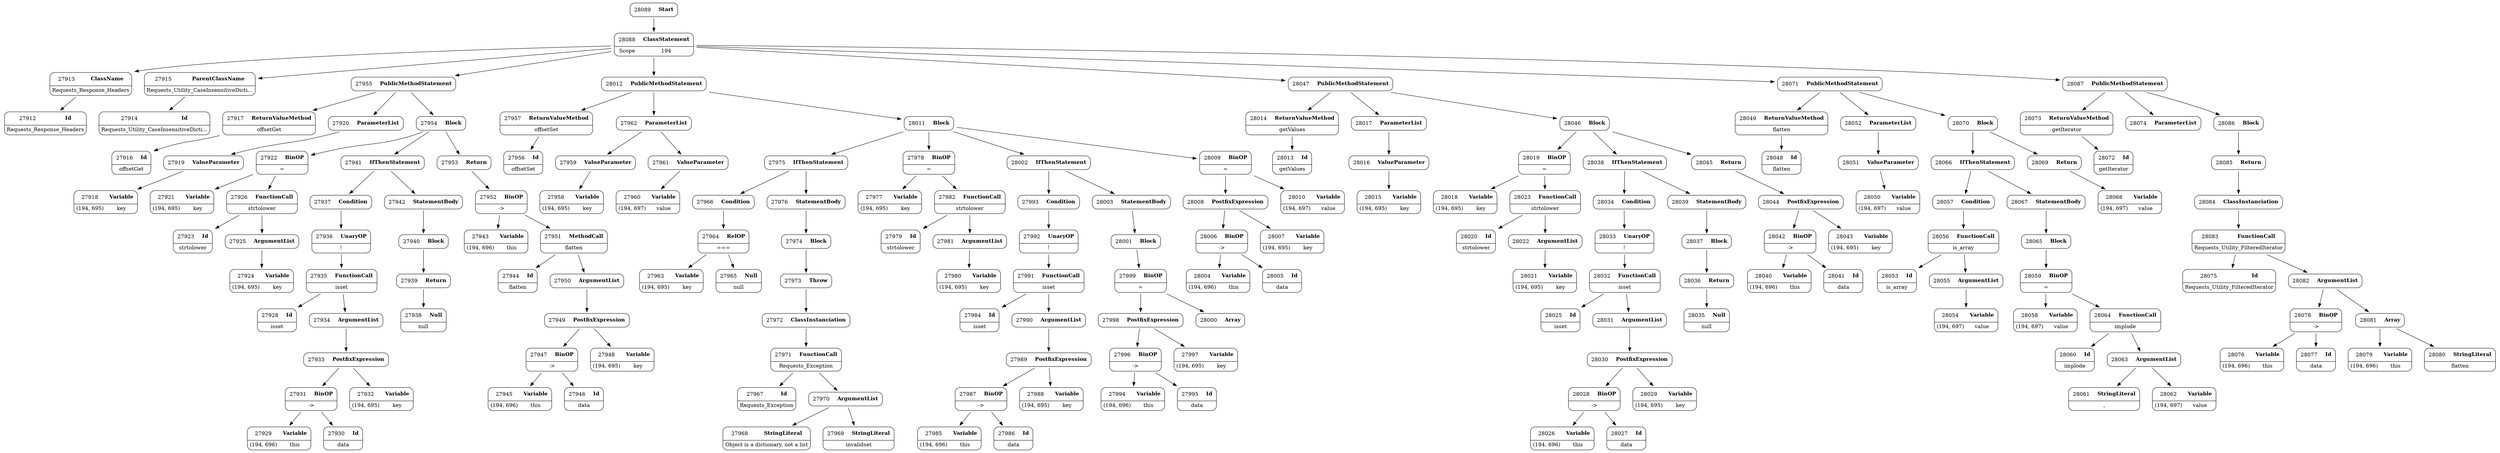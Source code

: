 digraph ast {
node [shape=none];
27912 [label=<<TABLE border='1' cellspacing='0' cellpadding='10' style='rounded' ><TR><TD border='0'>27912</TD><TD border='0'><B>Id</B></TD></TR><HR/><TR><TD border='0' cellpadding='5' colspan='2'>Requests_Response_Headers</TD></TR></TABLE>>];
27913 [label=<<TABLE border='1' cellspacing='0' cellpadding='10' style='rounded' ><TR><TD border='0'>27913</TD><TD border='0'><B>ClassName</B></TD></TR><HR/><TR><TD border='0' cellpadding='5' colspan='2'>Requests_Response_Headers</TD></TR></TABLE>>];
27913 -> 27912 [weight=2];
27914 [label=<<TABLE border='1' cellspacing='0' cellpadding='10' style='rounded' ><TR><TD border='0'>27914</TD><TD border='0'><B>Id</B></TD></TR><HR/><TR><TD border='0' cellpadding='5' colspan='2'>Requests_Utility_CaseInsensitiveDicti...</TD></TR></TABLE>>];
27915 [label=<<TABLE border='1' cellspacing='0' cellpadding='10' style='rounded' ><TR><TD border='0'>27915</TD><TD border='0'><B>ParentClassName</B></TD></TR><HR/><TR><TD border='0' cellpadding='5' colspan='2'>Requests_Utility_CaseInsensitiveDicti...</TD></TR></TABLE>>];
27915 -> 27914 [weight=2];
27916 [label=<<TABLE border='1' cellspacing='0' cellpadding='10' style='rounded' ><TR><TD border='0'>27916</TD><TD border='0'><B>Id</B></TD></TR><HR/><TR><TD border='0' cellpadding='5' colspan='2'>offsetGet</TD></TR></TABLE>>];
27917 [label=<<TABLE border='1' cellspacing='0' cellpadding='10' style='rounded' ><TR><TD border='0'>27917</TD><TD border='0'><B>ReturnValueMethod</B></TD></TR><HR/><TR><TD border='0' cellpadding='5' colspan='2'>offsetGet</TD></TR></TABLE>>];
27917 -> 27916 [weight=2];
27918 [label=<<TABLE border='1' cellspacing='0' cellpadding='10' style='rounded' ><TR><TD border='0'>27918</TD><TD border='0'><B>Variable</B></TD></TR><HR/><TR><TD border='0' cellpadding='5'>(194, 695)</TD><TD border='0' cellpadding='5'>key</TD></TR></TABLE>>];
27919 [label=<<TABLE border='1' cellspacing='0' cellpadding='10' style='rounded' ><TR><TD border='0'>27919</TD><TD border='0'><B>ValueParameter</B></TD></TR></TABLE>>];
27919 -> 27918 [weight=2];
27920 [label=<<TABLE border='1' cellspacing='0' cellpadding='10' style='rounded' ><TR><TD border='0'>27920</TD><TD border='0'><B>ParameterList</B></TD></TR></TABLE>>];
27920 -> 27919 [weight=2];
27921 [label=<<TABLE border='1' cellspacing='0' cellpadding='10' style='rounded' ><TR><TD border='0'>27921</TD><TD border='0'><B>Variable</B></TD></TR><HR/><TR><TD border='0' cellpadding='5'>(194, 695)</TD><TD border='0' cellpadding='5'>key</TD></TR></TABLE>>];
27922 [label=<<TABLE border='1' cellspacing='0' cellpadding='10' style='rounded' ><TR><TD border='0'>27922</TD><TD border='0'><B>BinOP</B></TD></TR><HR/><TR><TD border='0' cellpadding='5' colspan='2'>=</TD></TR></TABLE>>];
27922 -> 27921 [weight=2];
27922 -> 27926 [weight=2];
27923 [label=<<TABLE border='1' cellspacing='0' cellpadding='10' style='rounded' ><TR><TD border='0'>27923</TD><TD border='0'><B>Id</B></TD></TR><HR/><TR><TD border='0' cellpadding='5' colspan='2'>strtolower</TD></TR></TABLE>>];
27924 [label=<<TABLE border='1' cellspacing='0' cellpadding='10' style='rounded' ><TR><TD border='0'>27924</TD><TD border='0'><B>Variable</B></TD></TR><HR/><TR><TD border='0' cellpadding='5'>(194, 695)</TD><TD border='0' cellpadding='5'>key</TD></TR></TABLE>>];
27925 [label=<<TABLE border='1' cellspacing='0' cellpadding='10' style='rounded' ><TR><TD border='0'>27925</TD><TD border='0'><B>ArgumentList</B></TD></TR></TABLE>>];
27925 -> 27924 [weight=2];
27926 [label=<<TABLE border='1' cellspacing='0' cellpadding='10' style='rounded' ><TR><TD border='0'>27926</TD><TD border='0'><B>FunctionCall</B></TD></TR><HR/><TR><TD border='0' cellpadding='5' colspan='2'>strtolower</TD></TR></TABLE>>];
27926 -> 27923 [weight=2];
27926 -> 27925 [weight=2];
27928 [label=<<TABLE border='1' cellspacing='0' cellpadding='10' style='rounded' ><TR><TD border='0'>27928</TD><TD border='0'><B>Id</B></TD></TR><HR/><TR><TD border='0' cellpadding='5' colspan='2'>isset</TD></TR></TABLE>>];
27929 [label=<<TABLE border='1' cellspacing='0' cellpadding='10' style='rounded' ><TR><TD border='0'>27929</TD><TD border='0'><B>Variable</B></TD></TR><HR/><TR><TD border='0' cellpadding='5'>(194, 696)</TD><TD border='0' cellpadding='5'>this</TD></TR></TABLE>>];
27930 [label=<<TABLE border='1' cellspacing='0' cellpadding='10' style='rounded' ><TR><TD border='0'>27930</TD><TD border='0'><B>Id</B></TD></TR><HR/><TR><TD border='0' cellpadding='5' colspan='2'>data</TD></TR></TABLE>>];
27931 [label=<<TABLE border='1' cellspacing='0' cellpadding='10' style='rounded' ><TR><TD border='0'>27931</TD><TD border='0'><B>BinOP</B></TD></TR><HR/><TR><TD border='0' cellpadding='5' colspan='2'>-&gt;</TD></TR></TABLE>>];
27931 -> 27929 [weight=2];
27931 -> 27930 [weight=2];
27932 [label=<<TABLE border='1' cellspacing='0' cellpadding='10' style='rounded' ><TR><TD border='0'>27932</TD><TD border='0'><B>Variable</B></TD></TR><HR/><TR><TD border='0' cellpadding='5'>(194, 695)</TD><TD border='0' cellpadding='5'>key</TD></TR></TABLE>>];
27933 [label=<<TABLE border='1' cellspacing='0' cellpadding='10' style='rounded' ><TR><TD border='0'>27933</TD><TD border='0'><B>PostfixExpression</B></TD></TR></TABLE>>];
27933 -> 27931 [weight=2];
27933 -> 27932 [weight=2];
27934 [label=<<TABLE border='1' cellspacing='0' cellpadding='10' style='rounded' ><TR><TD border='0'>27934</TD><TD border='0'><B>ArgumentList</B></TD></TR></TABLE>>];
27934 -> 27933 [weight=2];
27935 [label=<<TABLE border='1' cellspacing='0' cellpadding='10' style='rounded' ><TR><TD border='0'>27935</TD><TD border='0'><B>FunctionCall</B></TD></TR><HR/><TR><TD border='0' cellpadding='5' colspan='2'>isset</TD></TR></TABLE>>];
27935 -> 27928 [weight=2];
27935 -> 27934 [weight=2];
27936 [label=<<TABLE border='1' cellspacing='0' cellpadding='10' style='rounded' ><TR><TD border='0'>27936</TD><TD border='0'><B>UnaryOP</B></TD></TR><HR/><TR><TD border='0' cellpadding='5' colspan='2'>!</TD></TR></TABLE>>];
27936 -> 27935 [weight=2];
27937 [label=<<TABLE border='1' cellspacing='0' cellpadding='10' style='rounded' ><TR><TD border='0'>27937</TD><TD border='0'><B>Condition</B></TD></TR></TABLE>>];
27937 -> 27936 [weight=2];
27938 [label=<<TABLE border='1' cellspacing='0' cellpadding='10' style='rounded' ><TR><TD border='0'>27938</TD><TD border='0'><B>Null</B></TD></TR><HR/><TR><TD border='0' cellpadding='5' colspan='2'>null</TD></TR></TABLE>>];
27939 [label=<<TABLE border='1' cellspacing='0' cellpadding='10' style='rounded' ><TR><TD border='0'>27939</TD><TD border='0'><B>Return</B></TD></TR></TABLE>>];
27939 -> 27938 [weight=2];
27940 [label=<<TABLE border='1' cellspacing='0' cellpadding='10' style='rounded' ><TR><TD border='0'>27940</TD><TD border='0'><B>Block</B></TD></TR></TABLE>>];
27940 -> 27939 [weight=2];
27941 [label=<<TABLE border='1' cellspacing='0' cellpadding='10' style='rounded' ><TR><TD border='0'>27941</TD><TD border='0'><B>IfThenStatement</B></TD></TR></TABLE>>];
27941 -> 27937 [weight=2];
27941 -> 27942 [weight=2];
27942 [label=<<TABLE border='1' cellspacing='0' cellpadding='10' style='rounded' ><TR><TD border='0'>27942</TD><TD border='0'><B>StatementBody</B></TD></TR></TABLE>>];
27942 -> 27940 [weight=2];
27943 [label=<<TABLE border='1' cellspacing='0' cellpadding='10' style='rounded' ><TR><TD border='0'>27943</TD><TD border='0'><B>Variable</B></TD></TR><HR/><TR><TD border='0' cellpadding='5'>(194, 696)</TD><TD border='0' cellpadding='5'>this</TD></TR></TABLE>>];
27944 [label=<<TABLE border='1' cellspacing='0' cellpadding='10' style='rounded' ><TR><TD border='0'>27944</TD><TD border='0'><B>Id</B></TD></TR><HR/><TR><TD border='0' cellpadding='5' colspan='2'>flatten</TD></TR></TABLE>>];
27945 [label=<<TABLE border='1' cellspacing='0' cellpadding='10' style='rounded' ><TR><TD border='0'>27945</TD><TD border='0'><B>Variable</B></TD></TR><HR/><TR><TD border='0' cellpadding='5'>(194, 696)</TD><TD border='0' cellpadding='5'>this</TD></TR></TABLE>>];
27946 [label=<<TABLE border='1' cellspacing='0' cellpadding='10' style='rounded' ><TR><TD border='0'>27946</TD><TD border='0'><B>Id</B></TD></TR><HR/><TR><TD border='0' cellpadding='5' colspan='2'>data</TD></TR></TABLE>>];
27947 [label=<<TABLE border='1' cellspacing='0' cellpadding='10' style='rounded' ><TR><TD border='0'>27947</TD><TD border='0'><B>BinOP</B></TD></TR><HR/><TR><TD border='0' cellpadding='5' colspan='2'>-&gt;</TD></TR></TABLE>>];
27947 -> 27945 [weight=2];
27947 -> 27946 [weight=2];
27948 [label=<<TABLE border='1' cellspacing='0' cellpadding='10' style='rounded' ><TR><TD border='0'>27948</TD><TD border='0'><B>Variable</B></TD></TR><HR/><TR><TD border='0' cellpadding='5'>(194, 695)</TD><TD border='0' cellpadding='5'>key</TD></TR></TABLE>>];
27949 [label=<<TABLE border='1' cellspacing='0' cellpadding='10' style='rounded' ><TR><TD border='0'>27949</TD><TD border='0'><B>PostfixExpression</B></TD></TR></TABLE>>];
27949 -> 27947 [weight=2];
27949 -> 27948 [weight=2];
27950 [label=<<TABLE border='1' cellspacing='0' cellpadding='10' style='rounded' ><TR><TD border='0'>27950</TD><TD border='0'><B>ArgumentList</B></TD></TR></TABLE>>];
27950 -> 27949 [weight=2];
27951 [label=<<TABLE border='1' cellspacing='0' cellpadding='10' style='rounded' ><TR><TD border='0'>27951</TD><TD border='0'><B>MethodCall</B></TD></TR><HR/><TR><TD border='0' cellpadding='5' colspan='2'>flatten</TD></TR></TABLE>>];
27951 -> 27944 [weight=2];
27951 -> 27950 [weight=2];
27952 [label=<<TABLE border='1' cellspacing='0' cellpadding='10' style='rounded' ><TR><TD border='0'>27952</TD><TD border='0'><B>BinOP</B></TD></TR><HR/><TR><TD border='0' cellpadding='5' colspan='2'>-&gt;</TD></TR></TABLE>>];
27952 -> 27943 [weight=2];
27952 -> 27951 [weight=2];
27953 [label=<<TABLE border='1' cellspacing='0' cellpadding='10' style='rounded' ><TR><TD border='0'>27953</TD><TD border='0'><B>Return</B></TD></TR></TABLE>>];
27953 -> 27952 [weight=2];
27954 [label=<<TABLE border='1' cellspacing='0' cellpadding='10' style='rounded' ><TR><TD border='0'>27954</TD><TD border='0'><B>Block</B></TD></TR></TABLE>>];
27954 -> 27922 [weight=2];
27954 -> 27941 [weight=2];
27954 -> 27953 [weight=2];
27955 [label=<<TABLE border='1' cellspacing='0' cellpadding='10' style='rounded' ><TR><TD border='0'>27955</TD><TD border='0'><B>PublicMethodStatement</B></TD></TR></TABLE>>];
27955 -> 27917 [weight=2];
27955 -> 27920 [weight=2];
27955 -> 27954 [weight=2];
27956 [label=<<TABLE border='1' cellspacing='0' cellpadding='10' style='rounded' ><TR><TD border='0'>27956</TD><TD border='0'><B>Id</B></TD></TR><HR/><TR><TD border='0' cellpadding='5' colspan='2'>offsetSet</TD></TR></TABLE>>];
27957 [label=<<TABLE border='1' cellspacing='0' cellpadding='10' style='rounded' ><TR><TD border='0'>27957</TD><TD border='0'><B>ReturnValueMethod</B></TD></TR><HR/><TR><TD border='0' cellpadding='5' colspan='2'>offsetSet</TD></TR></TABLE>>];
27957 -> 27956 [weight=2];
27958 [label=<<TABLE border='1' cellspacing='0' cellpadding='10' style='rounded' ><TR><TD border='0'>27958</TD><TD border='0'><B>Variable</B></TD></TR><HR/><TR><TD border='0' cellpadding='5'>(194, 695)</TD><TD border='0' cellpadding='5'>key</TD></TR></TABLE>>];
27959 [label=<<TABLE border='1' cellspacing='0' cellpadding='10' style='rounded' ><TR><TD border='0'>27959</TD><TD border='0'><B>ValueParameter</B></TD></TR></TABLE>>];
27959 -> 27958 [weight=2];
27960 [label=<<TABLE border='1' cellspacing='0' cellpadding='10' style='rounded' ><TR><TD border='0'>27960</TD><TD border='0'><B>Variable</B></TD></TR><HR/><TR><TD border='0' cellpadding='5'>(194, 697)</TD><TD border='0' cellpadding='5'>value</TD></TR></TABLE>>];
27961 [label=<<TABLE border='1' cellspacing='0' cellpadding='10' style='rounded' ><TR><TD border='0'>27961</TD><TD border='0'><B>ValueParameter</B></TD></TR></TABLE>>];
27961 -> 27960 [weight=2];
27962 [label=<<TABLE border='1' cellspacing='0' cellpadding='10' style='rounded' ><TR><TD border='0'>27962</TD><TD border='0'><B>ParameterList</B></TD></TR></TABLE>>];
27962 -> 27959 [weight=2];
27962 -> 27961 [weight=2];
27963 [label=<<TABLE border='1' cellspacing='0' cellpadding='10' style='rounded' ><TR><TD border='0'>27963</TD><TD border='0'><B>Variable</B></TD></TR><HR/><TR><TD border='0' cellpadding='5'>(194, 695)</TD><TD border='0' cellpadding='5'>key</TD></TR></TABLE>>];
27964 [label=<<TABLE border='1' cellspacing='0' cellpadding='10' style='rounded' ><TR><TD border='0'>27964</TD><TD border='0'><B>RelOP</B></TD></TR><HR/><TR><TD border='0' cellpadding='5' colspan='2'>===</TD></TR></TABLE>>];
27964 -> 27963 [weight=2];
27964 -> 27965 [weight=2];
27965 [label=<<TABLE border='1' cellspacing='0' cellpadding='10' style='rounded' ><TR><TD border='0'>27965</TD><TD border='0'><B>Null</B></TD></TR><HR/><TR><TD border='0' cellpadding='5' colspan='2'>null</TD></TR></TABLE>>];
27966 [label=<<TABLE border='1' cellspacing='0' cellpadding='10' style='rounded' ><TR><TD border='0'>27966</TD><TD border='0'><B>Condition</B></TD></TR></TABLE>>];
27966 -> 27964 [weight=2];
27967 [label=<<TABLE border='1' cellspacing='0' cellpadding='10' style='rounded' ><TR><TD border='0'>27967</TD><TD border='0'><B>Id</B></TD></TR><HR/><TR><TD border='0' cellpadding='5' colspan='2'>Requests_Exception</TD></TR></TABLE>>];
27968 [label=<<TABLE border='1' cellspacing='0' cellpadding='10' style='rounded' ><TR><TD border='0'>27968</TD><TD border='0'><B>StringLiteral</B></TD></TR><HR/><TR><TD border='0' cellpadding='5' colspan='2'>Object is a dictionary, not a list</TD></TR></TABLE>>];
27969 [label=<<TABLE border='1' cellspacing='0' cellpadding='10' style='rounded' ><TR><TD border='0'>27969</TD><TD border='0'><B>StringLiteral</B></TD></TR><HR/><TR><TD border='0' cellpadding='5' colspan='2'>invalidset</TD></TR></TABLE>>];
27970 [label=<<TABLE border='1' cellspacing='0' cellpadding='10' style='rounded' ><TR><TD border='0'>27970</TD><TD border='0'><B>ArgumentList</B></TD></TR></TABLE>>];
27970 -> 27968 [weight=2];
27970 -> 27969 [weight=2];
27971 [label=<<TABLE border='1' cellspacing='0' cellpadding='10' style='rounded' ><TR><TD border='0'>27971</TD><TD border='0'><B>FunctionCall</B></TD></TR><HR/><TR><TD border='0' cellpadding='5' colspan='2'>Requests_Exception</TD></TR></TABLE>>];
27971 -> 27967 [weight=2];
27971 -> 27970 [weight=2];
27972 [label=<<TABLE border='1' cellspacing='0' cellpadding='10' style='rounded' ><TR><TD border='0'>27972</TD><TD border='0'><B>ClassInstanciation</B></TD></TR></TABLE>>];
27972 -> 27971 [weight=2];
27973 [label=<<TABLE border='1' cellspacing='0' cellpadding='10' style='rounded' ><TR><TD border='0'>27973</TD><TD border='0'><B>Throw</B></TD></TR></TABLE>>];
27973 -> 27972 [weight=2];
27974 [label=<<TABLE border='1' cellspacing='0' cellpadding='10' style='rounded' ><TR><TD border='0'>27974</TD><TD border='0'><B>Block</B></TD></TR></TABLE>>];
27974 -> 27973 [weight=2];
27975 [label=<<TABLE border='1' cellspacing='0' cellpadding='10' style='rounded' ><TR><TD border='0'>27975</TD><TD border='0'><B>IfThenStatement</B></TD></TR></TABLE>>];
27975 -> 27966 [weight=2];
27975 -> 27976 [weight=2];
27976 [label=<<TABLE border='1' cellspacing='0' cellpadding='10' style='rounded' ><TR><TD border='0'>27976</TD><TD border='0'><B>StatementBody</B></TD></TR></TABLE>>];
27976 -> 27974 [weight=2];
27977 [label=<<TABLE border='1' cellspacing='0' cellpadding='10' style='rounded' ><TR><TD border='0'>27977</TD><TD border='0'><B>Variable</B></TD></TR><HR/><TR><TD border='0' cellpadding='5'>(194, 695)</TD><TD border='0' cellpadding='5'>key</TD></TR></TABLE>>];
27978 [label=<<TABLE border='1' cellspacing='0' cellpadding='10' style='rounded' ><TR><TD border='0'>27978</TD><TD border='0'><B>BinOP</B></TD></TR><HR/><TR><TD border='0' cellpadding='5' colspan='2'>=</TD></TR></TABLE>>];
27978 -> 27977 [weight=2];
27978 -> 27982 [weight=2];
27979 [label=<<TABLE border='1' cellspacing='0' cellpadding='10' style='rounded' ><TR><TD border='0'>27979</TD><TD border='0'><B>Id</B></TD></TR><HR/><TR><TD border='0' cellpadding='5' colspan='2'>strtolower</TD></TR></TABLE>>];
27980 [label=<<TABLE border='1' cellspacing='0' cellpadding='10' style='rounded' ><TR><TD border='0'>27980</TD><TD border='0'><B>Variable</B></TD></TR><HR/><TR><TD border='0' cellpadding='5'>(194, 695)</TD><TD border='0' cellpadding='5'>key</TD></TR></TABLE>>];
27981 [label=<<TABLE border='1' cellspacing='0' cellpadding='10' style='rounded' ><TR><TD border='0'>27981</TD><TD border='0'><B>ArgumentList</B></TD></TR></TABLE>>];
27981 -> 27980 [weight=2];
27982 [label=<<TABLE border='1' cellspacing='0' cellpadding='10' style='rounded' ><TR><TD border='0'>27982</TD><TD border='0'><B>FunctionCall</B></TD></TR><HR/><TR><TD border='0' cellpadding='5' colspan='2'>strtolower</TD></TR></TABLE>>];
27982 -> 27979 [weight=2];
27982 -> 27981 [weight=2];
27984 [label=<<TABLE border='1' cellspacing='0' cellpadding='10' style='rounded' ><TR><TD border='0'>27984</TD><TD border='0'><B>Id</B></TD></TR><HR/><TR><TD border='0' cellpadding='5' colspan='2'>isset</TD></TR></TABLE>>];
27985 [label=<<TABLE border='1' cellspacing='0' cellpadding='10' style='rounded' ><TR><TD border='0'>27985</TD><TD border='0'><B>Variable</B></TD></TR><HR/><TR><TD border='0' cellpadding='5'>(194, 696)</TD><TD border='0' cellpadding='5'>this</TD></TR></TABLE>>];
27986 [label=<<TABLE border='1' cellspacing='0' cellpadding='10' style='rounded' ><TR><TD border='0'>27986</TD><TD border='0'><B>Id</B></TD></TR><HR/><TR><TD border='0' cellpadding='5' colspan='2'>data</TD></TR></TABLE>>];
27987 [label=<<TABLE border='1' cellspacing='0' cellpadding='10' style='rounded' ><TR><TD border='0'>27987</TD><TD border='0'><B>BinOP</B></TD></TR><HR/><TR><TD border='0' cellpadding='5' colspan='2'>-&gt;</TD></TR></TABLE>>];
27987 -> 27985 [weight=2];
27987 -> 27986 [weight=2];
27988 [label=<<TABLE border='1' cellspacing='0' cellpadding='10' style='rounded' ><TR><TD border='0'>27988</TD><TD border='0'><B>Variable</B></TD></TR><HR/><TR><TD border='0' cellpadding='5'>(194, 695)</TD><TD border='0' cellpadding='5'>key</TD></TR></TABLE>>];
27989 [label=<<TABLE border='1' cellspacing='0' cellpadding='10' style='rounded' ><TR><TD border='0'>27989</TD><TD border='0'><B>PostfixExpression</B></TD></TR></TABLE>>];
27989 -> 27987 [weight=2];
27989 -> 27988 [weight=2];
27990 [label=<<TABLE border='1' cellspacing='0' cellpadding='10' style='rounded' ><TR><TD border='0'>27990</TD><TD border='0'><B>ArgumentList</B></TD></TR></TABLE>>];
27990 -> 27989 [weight=2];
27991 [label=<<TABLE border='1' cellspacing='0' cellpadding='10' style='rounded' ><TR><TD border='0'>27991</TD><TD border='0'><B>FunctionCall</B></TD></TR><HR/><TR><TD border='0' cellpadding='5' colspan='2'>isset</TD></TR></TABLE>>];
27991 -> 27984 [weight=2];
27991 -> 27990 [weight=2];
27992 [label=<<TABLE border='1' cellspacing='0' cellpadding='10' style='rounded' ><TR><TD border='0'>27992</TD><TD border='0'><B>UnaryOP</B></TD></TR><HR/><TR><TD border='0' cellpadding='5' colspan='2'>!</TD></TR></TABLE>>];
27992 -> 27991 [weight=2];
27993 [label=<<TABLE border='1' cellspacing='0' cellpadding='10' style='rounded' ><TR><TD border='0'>27993</TD><TD border='0'><B>Condition</B></TD></TR></TABLE>>];
27993 -> 27992 [weight=2];
27994 [label=<<TABLE border='1' cellspacing='0' cellpadding='10' style='rounded' ><TR><TD border='0'>27994</TD><TD border='0'><B>Variable</B></TD></TR><HR/><TR><TD border='0' cellpadding='5'>(194, 696)</TD><TD border='0' cellpadding='5'>this</TD></TR></TABLE>>];
27995 [label=<<TABLE border='1' cellspacing='0' cellpadding='10' style='rounded' ><TR><TD border='0'>27995</TD><TD border='0'><B>Id</B></TD></TR><HR/><TR><TD border='0' cellpadding='5' colspan='2'>data</TD></TR></TABLE>>];
27996 [label=<<TABLE border='1' cellspacing='0' cellpadding='10' style='rounded' ><TR><TD border='0'>27996</TD><TD border='0'><B>BinOP</B></TD></TR><HR/><TR><TD border='0' cellpadding='5' colspan='2'>-&gt;</TD></TR></TABLE>>];
27996 -> 27994 [weight=2];
27996 -> 27995 [weight=2];
27997 [label=<<TABLE border='1' cellspacing='0' cellpadding='10' style='rounded' ><TR><TD border='0'>27997</TD><TD border='0'><B>Variable</B></TD></TR><HR/><TR><TD border='0' cellpadding='5'>(194, 695)</TD><TD border='0' cellpadding='5'>key</TD></TR></TABLE>>];
27998 [label=<<TABLE border='1' cellspacing='0' cellpadding='10' style='rounded' ><TR><TD border='0'>27998</TD><TD border='0'><B>PostfixExpression</B></TD></TR></TABLE>>];
27998 -> 27996 [weight=2];
27998 -> 27997 [weight=2];
27999 [label=<<TABLE border='1' cellspacing='0' cellpadding='10' style='rounded' ><TR><TD border='0'>27999</TD><TD border='0'><B>BinOP</B></TD></TR><HR/><TR><TD border='0' cellpadding='5' colspan='2'>=</TD></TR></TABLE>>];
27999 -> 27998 [weight=2];
27999 -> 28000 [weight=2];
28000 [label=<<TABLE border='1' cellspacing='0' cellpadding='10' style='rounded' ><TR><TD border='0'>28000</TD><TD border='0'><B>Array</B></TD></TR></TABLE>>];
28001 [label=<<TABLE border='1' cellspacing='0' cellpadding='10' style='rounded' ><TR><TD border='0'>28001</TD><TD border='0'><B>Block</B></TD></TR></TABLE>>];
28001 -> 27999 [weight=2];
28002 [label=<<TABLE border='1' cellspacing='0' cellpadding='10' style='rounded' ><TR><TD border='0'>28002</TD><TD border='0'><B>IfThenStatement</B></TD></TR></TABLE>>];
28002 -> 27993 [weight=2];
28002 -> 28003 [weight=2];
28003 [label=<<TABLE border='1' cellspacing='0' cellpadding='10' style='rounded' ><TR><TD border='0'>28003</TD><TD border='0'><B>StatementBody</B></TD></TR></TABLE>>];
28003 -> 28001 [weight=2];
28004 [label=<<TABLE border='1' cellspacing='0' cellpadding='10' style='rounded' ><TR><TD border='0'>28004</TD><TD border='0'><B>Variable</B></TD></TR><HR/><TR><TD border='0' cellpadding='5'>(194, 696)</TD><TD border='0' cellpadding='5'>this</TD></TR></TABLE>>];
28005 [label=<<TABLE border='1' cellspacing='0' cellpadding='10' style='rounded' ><TR><TD border='0'>28005</TD><TD border='0'><B>Id</B></TD></TR><HR/><TR><TD border='0' cellpadding='5' colspan='2'>data</TD></TR></TABLE>>];
28006 [label=<<TABLE border='1' cellspacing='0' cellpadding='10' style='rounded' ><TR><TD border='0'>28006</TD><TD border='0'><B>BinOP</B></TD></TR><HR/><TR><TD border='0' cellpadding='5' colspan='2'>-&gt;</TD></TR></TABLE>>];
28006 -> 28004 [weight=2];
28006 -> 28005 [weight=2];
28007 [label=<<TABLE border='1' cellspacing='0' cellpadding='10' style='rounded' ><TR><TD border='0'>28007</TD><TD border='0'><B>Variable</B></TD></TR><HR/><TR><TD border='0' cellpadding='5'>(194, 695)</TD><TD border='0' cellpadding='5'>key</TD></TR></TABLE>>];
28008 [label=<<TABLE border='1' cellspacing='0' cellpadding='10' style='rounded' ><TR><TD border='0'>28008</TD><TD border='0'><B>PostfixExpression</B></TD></TR></TABLE>>];
28008 -> 28006 [weight=2];
28008 -> 28007 [weight=2];
28009 [label=<<TABLE border='1' cellspacing='0' cellpadding='10' style='rounded' ><TR><TD border='0'>28009</TD><TD border='0'><B>BinOP</B></TD></TR><HR/><TR><TD border='0' cellpadding='5' colspan='2'>=</TD></TR></TABLE>>];
28009 -> 28008 [weight=2];
28009 -> 28010 [weight=2];
28010 [label=<<TABLE border='1' cellspacing='0' cellpadding='10' style='rounded' ><TR><TD border='0'>28010</TD><TD border='0'><B>Variable</B></TD></TR><HR/><TR><TD border='0' cellpadding='5'>(194, 697)</TD><TD border='0' cellpadding='5'>value</TD></TR></TABLE>>];
28011 [label=<<TABLE border='1' cellspacing='0' cellpadding='10' style='rounded' ><TR><TD border='0'>28011</TD><TD border='0'><B>Block</B></TD></TR></TABLE>>];
28011 -> 27975 [weight=2];
28011 -> 27978 [weight=2];
28011 -> 28002 [weight=2];
28011 -> 28009 [weight=2];
28012 [label=<<TABLE border='1' cellspacing='0' cellpadding='10' style='rounded' ><TR><TD border='0'>28012</TD><TD border='0'><B>PublicMethodStatement</B></TD></TR></TABLE>>];
28012 -> 27957 [weight=2];
28012 -> 27962 [weight=2];
28012 -> 28011 [weight=2];
28013 [label=<<TABLE border='1' cellspacing='0' cellpadding='10' style='rounded' ><TR><TD border='0'>28013</TD><TD border='0'><B>Id</B></TD></TR><HR/><TR><TD border='0' cellpadding='5' colspan='2'>getValues</TD></TR></TABLE>>];
28014 [label=<<TABLE border='1' cellspacing='0' cellpadding='10' style='rounded' ><TR><TD border='0'>28014</TD><TD border='0'><B>ReturnValueMethod</B></TD></TR><HR/><TR><TD border='0' cellpadding='5' colspan='2'>getValues</TD></TR></TABLE>>];
28014 -> 28013 [weight=2];
28015 [label=<<TABLE border='1' cellspacing='0' cellpadding='10' style='rounded' ><TR><TD border='0'>28015</TD><TD border='0'><B>Variable</B></TD></TR><HR/><TR><TD border='0' cellpadding='5'>(194, 695)</TD><TD border='0' cellpadding='5'>key</TD></TR></TABLE>>];
28016 [label=<<TABLE border='1' cellspacing='0' cellpadding='10' style='rounded' ><TR><TD border='0'>28016</TD><TD border='0'><B>ValueParameter</B></TD></TR></TABLE>>];
28016 -> 28015 [weight=2];
28017 [label=<<TABLE border='1' cellspacing='0' cellpadding='10' style='rounded' ><TR><TD border='0'>28017</TD><TD border='0'><B>ParameterList</B></TD></TR></TABLE>>];
28017 -> 28016 [weight=2];
28018 [label=<<TABLE border='1' cellspacing='0' cellpadding='10' style='rounded' ><TR><TD border='0'>28018</TD><TD border='0'><B>Variable</B></TD></TR><HR/><TR><TD border='0' cellpadding='5'>(194, 695)</TD><TD border='0' cellpadding='5'>key</TD></TR></TABLE>>];
28019 [label=<<TABLE border='1' cellspacing='0' cellpadding='10' style='rounded' ><TR><TD border='0'>28019</TD><TD border='0'><B>BinOP</B></TD></TR><HR/><TR><TD border='0' cellpadding='5' colspan='2'>=</TD></TR></TABLE>>];
28019 -> 28018 [weight=2];
28019 -> 28023 [weight=2];
28020 [label=<<TABLE border='1' cellspacing='0' cellpadding='10' style='rounded' ><TR><TD border='0'>28020</TD><TD border='0'><B>Id</B></TD></TR><HR/><TR><TD border='0' cellpadding='5' colspan='2'>strtolower</TD></TR></TABLE>>];
28021 [label=<<TABLE border='1' cellspacing='0' cellpadding='10' style='rounded' ><TR><TD border='0'>28021</TD><TD border='0'><B>Variable</B></TD></TR><HR/><TR><TD border='0' cellpadding='5'>(194, 695)</TD><TD border='0' cellpadding='5'>key</TD></TR></TABLE>>];
28022 [label=<<TABLE border='1' cellspacing='0' cellpadding='10' style='rounded' ><TR><TD border='0'>28022</TD><TD border='0'><B>ArgumentList</B></TD></TR></TABLE>>];
28022 -> 28021 [weight=2];
28023 [label=<<TABLE border='1' cellspacing='0' cellpadding='10' style='rounded' ><TR><TD border='0'>28023</TD><TD border='0'><B>FunctionCall</B></TD></TR><HR/><TR><TD border='0' cellpadding='5' colspan='2'>strtolower</TD></TR></TABLE>>];
28023 -> 28020 [weight=2];
28023 -> 28022 [weight=2];
28025 [label=<<TABLE border='1' cellspacing='0' cellpadding='10' style='rounded' ><TR><TD border='0'>28025</TD><TD border='0'><B>Id</B></TD></TR><HR/><TR><TD border='0' cellpadding='5' colspan='2'>isset</TD></TR></TABLE>>];
28026 [label=<<TABLE border='1' cellspacing='0' cellpadding='10' style='rounded' ><TR><TD border='0'>28026</TD><TD border='0'><B>Variable</B></TD></TR><HR/><TR><TD border='0' cellpadding='5'>(194, 696)</TD><TD border='0' cellpadding='5'>this</TD></TR></TABLE>>];
28027 [label=<<TABLE border='1' cellspacing='0' cellpadding='10' style='rounded' ><TR><TD border='0'>28027</TD><TD border='0'><B>Id</B></TD></TR><HR/><TR><TD border='0' cellpadding='5' colspan='2'>data</TD></TR></TABLE>>];
28028 [label=<<TABLE border='1' cellspacing='0' cellpadding='10' style='rounded' ><TR><TD border='0'>28028</TD><TD border='0'><B>BinOP</B></TD></TR><HR/><TR><TD border='0' cellpadding='5' colspan='2'>-&gt;</TD></TR></TABLE>>];
28028 -> 28026 [weight=2];
28028 -> 28027 [weight=2];
28029 [label=<<TABLE border='1' cellspacing='0' cellpadding='10' style='rounded' ><TR><TD border='0'>28029</TD><TD border='0'><B>Variable</B></TD></TR><HR/><TR><TD border='0' cellpadding='5'>(194, 695)</TD><TD border='0' cellpadding='5'>key</TD></TR></TABLE>>];
28030 [label=<<TABLE border='1' cellspacing='0' cellpadding='10' style='rounded' ><TR><TD border='0'>28030</TD><TD border='0'><B>PostfixExpression</B></TD></TR></TABLE>>];
28030 -> 28028 [weight=2];
28030 -> 28029 [weight=2];
28031 [label=<<TABLE border='1' cellspacing='0' cellpadding='10' style='rounded' ><TR><TD border='0'>28031</TD><TD border='0'><B>ArgumentList</B></TD></TR></TABLE>>];
28031 -> 28030 [weight=2];
28032 [label=<<TABLE border='1' cellspacing='0' cellpadding='10' style='rounded' ><TR><TD border='0'>28032</TD><TD border='0'><B>FunctionCall</B></TD></TR><HR/><TR><TD border='0' cellpadding='5' colspan='2'>isset</TD></TR></TABLE>>];
28032 -> 28025 [weight=2];
28032 -> 28031 [weight=2];
28033 [label=<<TABLE border='1' cellspacing='0' cellpadding='10' style='rounded' ><TR><TD border='0'>28033</TD><TD border='0'><B>UnaryOP</B></TD></TR><HR/><TR><TD border='0' cellpadding='5' colspan='2'>!</TD></TR></TABLE>>];
28033 -> 28032 [weight=2];
28034 [label=<<TABLE border='1' cellspacing='0' cellpadding='10' style='rounded' ><TR><TD border='0'>28034</TD><TD border='0'><B>Condition</B></TD></TR></TABLE>>];
28034 -> 28033 [weight=2];
28035 [label=<<TABLE border='1' cellspacing='0' cellpadding='10' style='rounded' ><TR><TD border='0'>28035</TD><TD border='0'><B>Null</B></TD></TR><HR/><TR><TD border='0' cellpadding='5' colspan='2'>null</TD></TR></TABLE>>];
28036 [label=<<TABLE border='1' cellspacing='0' cellpadding='10' style='rounded' ><TR><TD border='0'>28036</TD><TD border='0'><B>Return</B></TD></TR></TABLE>>];
28036 -> 28035 [weight=2];
28037 [label=<<TABLE border='1' cellspacing='0' cellpadding='10' style='rounded' ><TR><TD border='0'>28037</TD><TD border='0'><B>Block</B></TD></TR></TABLE>>];
28037 -> 28036 [weight=2];
28038 [label=<<TABLE border='1' cellspacing='0' cellpadding='10' style='rounded' ><TR><TD border='0'>28038</TD><TD border='0'><B>IfThenStatement</B></TD></TR></TABLE>>];
28038 -> 28034 [weight=2];
28038 -> 28039 [weight=2];
28039 [label=<<TABLE border='1' cellspacing='0' cellpadding='10' style='rounded' ><TR><TD border='0'>28039</TD><TD border='0'><B>StatementBody</B></TD></TR></TABLE>>];
28039 -> 28037 [weight=2];
28040 [label=<<TABLE border='1' cellspacing='0' cellpadding='10' style='rounded' ><TR><TD border='0'>28040</TD><TD border='0'><B>Variable</B></TD></TR><HR/><TR><TD border='0' cellpadding='5'>(194, 696)</TD><TD border='0' cellpadding='5'>this</TD></TR></TABLE>>];
28041 [label=<<TABLE border='1' cellspacing='0' cellpadding='10' style='rounded' ><TR><TD border='0'>28041</TD><TD border='0'><B>Id</B></TD></TR><HR/><TR><TD border='0' cellpadding='5' colspan='2'>data</TD></TR></TABLE>>];
28042 [label=<<TABLE border='1' cellspacing='0' cellpadding='10' style='rounded' ><TR><TD border='0'>28042</TD><TD border='0'><B>BinOP</B></TD></TR><HR/><TR><TD border='0' cellpadding='5' colspan='2'>-&gt;</TD></TR></TABLE>>];
28042 -> 28040 [weight=2];
28042 -> 28041 [weight=2];
28043 [label=<<TABLE border='1' cellspacing='0' cellpadding='10' style='rounded' ><TR><TD border='0'>28043</TD><TD border='0'><B>Variable</B></TD></TR><HR/><TR><TD border='0' cellpadding='5'>(194, 695)</TD><TD border='0' cellpadding='5'>key</TD></TR></TABLE>>];
28044 [label=<<TABLE border='1' cellspacing='0' cellpadding='10' style='rounded' ><TR><TD border='0'>28044</TD><TD border='0'><B>PostfixExpression</B></TD></TR></TABLE>>];
28044 -> 28042 [weight=2];
28044 -> 28043 [weight=2];
28045 [label=<<TABLE border='1' cellspacing='0' cellpadding='10' style='rounded' ><TR><TD border='0'>28045</TD><TD border='0'><B>Return</B></TD></TR></TABLE>>];
28045 -> 28044 [weight=2];
28046 [label=<<TABLE border='1' cellspacing='0' cellpadding='10' style='rounded' ><TR><TD border='0'>28046</TD><TD border='0'><B>Block</B></TD></TR></TABLE>>];
28046 -> 28019 [weight=2];
28046 -> 28038 [weight=2];
28046 -> 28045 [weight=2];
28047 [label=<<TABLE border='1' cellspacing='0' cellpadding='10' style='rounded' ><TR><TD border='0'>28047</TD><TD border='0'><B>PublicMethodStatement</B></TD></TR></TABLE>>];
28047 -> 28014 [weight=2];
28047 -> 28017 [weight=2];
28047 -> 28046 [weight=2];
28048 [label=<<TABLE border='1' cellspacing='0' cellpadding='10' style='rounded' ><TR><TD border='0'>28048</TD><TD border='0'><B>Id</B></TD></TR><HR/><TR><TD border='0' cellpadding='5' colspan='2'>flatten</TD></TR></TABLE>>];
28049 [label=<<TABLE border='1' cellspacing='0' cellpadding='10' style='rounded' ><TR><TD border='0'>28049</TD><TD border='0'><B>ReturnValueMethod</B></TD></TR><HR/><TR><TD border='0' cellpadding='5' colspan='2'>flatten</TD></TR></TABLE>>];
28049 -> 28048 [weight=2];
28050 [label=<<TABLE border='1' cellspacing='0' cellpadding='10' style='rounded' ><TR><TD border='0'>28050</TD><TD border='0'><B>Variable</B></TD></TR><HR/><TR><TD border='0' cellpadding='5'>(194, 697)</TD><TD border='0' cellpadding='5'>value</TD></TR></TABLE>>];
28051 [label=<<TABLE border='1' cellspacing='0' cellpadding='10' style='rounded' ><TR><TD border='0'>28051</TD><TD border='0'><B>ValueParameter</B></TD></TR></TABLE>>];
28051 -> 28050 [weight=2];
28052 [label=<<TABLE border='1' cellspacing='0' cellpadding='10' style='rounded' ><TR><TD border='0'>28052</TD><TD border='0'><B>ParameterList</B></TD></TR></TABLE>>];
28052 -> 28051 [weight=2];
28053 [label=<<TABLE border='1' cellspacing='0' cellpadding='10' style='rounded' ><TR><TD border='0'>28053</TD><TD border='0'><B>Id</B></TD></TR><HR/><TR><TD border='0' cellpadding='5' colspan='2'>is_array</TD></TR></TABLE>>];
28054 [label=<<TABLE border='1' cellspacing='0' cellpadding='10' style='rounded' ><TR><TD border='0'>28054</TD><TD border='0'><B>Variable</B></TD></TR><HR/><TR><TD border='0' cellpadding='5'>(194, 697)</TD><TD border='0' cellpadding='5'>value</TD></TR></TABLE>>];
28055 [label=<<TABLE border='1' cellspacing='0' cellpadding='10' style='rounded' ><TR><TD border='0'>28055</TD><TD border='0'><B>ArgumentList</B></TD></TR></TABLE>>];
28055 -> 28054 [weight=2];
28056 [label=<<TABLE border='1' cellspacing='0' cellpadding='10' style='rounded' ><TR><TD border='0'>28056</TD><TD border='0'><B>FunctionCall</B></TD></TR><HR/><TR><TD border='0' cellpadding='5' colspan='2'>is_array</TD></TR></TABLE>>];
28056 -> 28053 [weight=2];
28056 -> 28055 [weight=2];
28057 [label=<<TABLE border='1' cellspacing='0' cellpadding='10' style='rounded' ><TR><TD border='0'>28057</TD><TD border='0'><B>Condition</B></TD></TR></TABLE>>];
28057 -> 28056 [weight=2];
28058 [label=<<TABLE border='1' cellspacing='0' cellpadding='10' style='rounded' ><TR><TD border='0'>28058</TD><TD border='0'><B>Variable</B></TD></TR><HR/><TR><TD border='0' cellpadding='5'>(194, 697)</TD><TD border='0' cellpadding='5'>value</TD></TR></TABLE>>];
28059 [label=<<TABLE border='1' cellspacing='0' cellpadding='10' style='rounded' ><TR><TD border='0'>28059</TD><TD border='0'><B>BinOP</B></TD></TR><HR/><TR><TD border='0' cellpadding='5' colspan='2'>=</TD></TR></TABLE>>];
28059 -> 28058 [weight=2];
28059 -> 28064 [weight=2];
28060 [label=<<TABLE border='1' cellspacing='0' cellpadding='10' style='rounded' ><TR><TD border='0'>28060</TD><TD border='0'><B>Id</B></TD></TR><HR/><TR><TD border='0' cellpadding='5' colspan='2'>implode</TD></TR></TABLE>>];
28061 [label=<<TABLE border='1' cellspacing='0' cellpadding='10' style='rounded' ><TR><TD border='0'>28061</TD><TD border='0'><B>StringLiteral</B></TD></TR><HR/><TR><TD border='0' cellpadding='5' colspan='2'>,</TD></TR></TABLE>>];
28062 [label=<<TABLE border='1' cellspacing='0' cellpadding='10' style='rounded' ><TR><TD border='0'>28062</TD><TD border='0'><B>Variable</B></TD></TR><HR/><TR><TD border='0' cellpadding='5'>(194, 697)</TD><TD border='0' cellpadding='5'>value</TD></TR></TABLE>>];
28063 [label=<<TABLE border='1' cellspacing='0' cellpadding='10' style='rounded' ><TR><TD border='0'>28063</TD><TD border='0'><B>ArgumentList</B></TD></TR></TABLE>>];
28063 -> 28061 [weight=2];
28063 -> 28062 [weight=2];
28064 [label=<<TABLE border='1' cellspacing='0' cellpadding='10' style='rounded' ><TR><TD border='0'>28064</TD><TD border='0'><B>FunctionCall</B></TD></TR><HR/><TR><TD border='0' cellpadding='5' colspan='2'>implode</TD></TR></TABLE>>];
28064 -> 28060 [weight=2];
28064 -> 28063 [weight=2];
28065 [label=<<TABLE border='1' cellspacing='0' cellpadding='10' style='rounded' ><TR><TD border='0'>28065</TD><TD border='0'><B>Block</B></TD></TR></TABLE>>];
28065 -> 28059 [weight=2];
28066 [label=<<TABLE border='1' cellspacing='0' cellpadding='10' style='rounded' ><TR><TD border='0'>28066</TD><TD border='0'><B>IfThenStatement</B></TD></TR></TABLE>>];
28066 -> 28057 [weight=2];
28066 -> 28067 [weight=2];
28067 [label=<<TABLE border='1' cellspacing='0' cellpadding='10' style='rounded' ><TR><TD border='0'>28067</TD><TD border='0'><B>StatementBody</B></TD></TR></TABLE>>];
28067 -> 28065 [weight=2];
28068 [label=<<TABLE border='1' cellspacing='0' cellpadding='10' style='rounded' ><TR><TD border='0'>28068</TD><TD border='0'><B>Variable</B></TD></TR><HR/><TR><TD border='0' cellpadding='5'>(194, 697)</TD><TD border='0' cellpadding='5'>value</TD></TR></TABLE>>];
28069 [label=<<TABLE border='1' cellspacing='0' cellpadding='10' style='rounded' ><TR><TD border='0'>28069</TD><TD border='0'><B>Return</B></TD></TR></TABLE>>];
28069 -> 28068 [weight=2];
28070 [label=<<TABLE border='1' cellspacing='0' cellpadding='10' style='rounded' ><TR><TD border='0'>28070</TD><TD border='0'><B>Block</B></TD></TR></TABLE>>];
28070 -> 28066 [weight=2];
28070 -> 28069 [weight=2];
28071 [label=<<TABLE border='1' cellspacing='0' cellpadding='10' style='rounded' ><TR><TD border='0'>28071</TD><TD border='0'><B>PublicMethodStatement</B></TD></TR></TABLE>>];
28071 -> 28049 [weight=2];
28071 -> 28052 [weight=2];
28071 -> 28070 [weight=2];
28072 [label=<<TABLE border='1' cellspacing='0' cellpadding='10' style='rounded' ><TR><TD border='0'>28072</TD><TD border='0'><B>Id</B></TD></TR><HR/><TR><TD border='0' cellpadding='5' colspan='2'>getIterator</TD></TR></TABLE>>];
28073 [label=<<TABLE border='1' cellspacing='0' cellpadding='10' style='rounded' ><TR><TD border='0'>28073</TD><TD border='0'><B>ReturnValueMethod</B></TD></TR><HR/><TR><TD border='0' cellpadding='5' colspan='2'>getIterator</TD></TR></TABLE>>];
28073 -> 28072 [weight=2];
28074 [label=<<TABLE border='1' cellspacing='0' cellpadding='10' style='rounded' ><TR><TD border='0'>28074</TD><TD border='0'><B>ParameterList</B></TD></TR></TABLE>>];
28075 [label=<<TABLE border='1' cellspacing='0' cellpadding='10' style='rounded' ><TR><TD border='0'>28075</TD><TD border='0'><B>Id</B></TD></TR><HR/><TR><TD border='0' cellpadding='5' colspan='2'>Requests_Utility_FilteredIterator</TD></TR></TABLE>>];
28076 [label=<<TABLE border='1' cellspacing='0' cellpadding='10' style='rounded' ><TR><TD border='0'>28076</TD><TD border='0'><B>Variable</B></TD></TR><HR/><TR><TD border='0' cellpadding='5'>(194, 696)</TD><TD border='0' cellpadding='5'>this</TD></TR></TABLE>>];
28077 [label=<<TABLE border='1' cellspacing='0' cellpadding='10' style='rounded' ><TR><TD border='0'>28077</TD><TD border='0'><B>Id</B></TD></TR><HR/><TR><TD border='0' cellpadding='5' colspan='2'>data</TD></TR></TABLE>>];
28078 [label=<<TABLE border='1' cellspacing='0' cellpadding='10' style='rounded' ><TR><TD border='0'>28078</TD><TD border='0'><B>BinOP</B></TD></TR><HR/><TR><TD border='0' cellpadding='5' colspan='2'>-&gt;</TD></TR></TABLE>>];
28078 -> 28076 [weight=2];
28078 -> 28077 [weight=2];
28079 [label=<<TABLE border='1' cellspacing='0' cellpadding='10' style='rounded' ><TR><TD border='0'>28079</TD><TD border='0'><B>Variable</B></TD></TR><HR/><TR><TD border='0' cellpadding='5'>(194, 696)</TD><TD border='0' cellpadding='5'>this</TD></TR></TABLE>>];
28080 [label=<<TABLE border='1' cellspacing='0' cellpadding='10' style='rounded' ><TR><TD border='0'>28080</TD><TD border='0'><B>StringLiteral</B></TD></TR><HR/><TR><TD border='0' cellpadding='5' colspan='2'>flatten</TD></TR></TABLE>>];
28081 [label=<<TABLE border='1' cellspacing='0' cellpadding='10' style='rounded' ><TR><TD border='0'>28081</TD><TD border='0'><B>Array</B></TD></TR></TABLE>>];
28081 -> 28079 [weight=2];
28081 -> 28080 [weight=2];
28082 [label=<<TABLE border='1' cellspacing='0' cellpadding='10' style='rounded' ><TR><TD border='0'>28082</TD><TD border='0'><B>ArgumentList</B></TD></TR></TABLE>>];
28082 -> 28078 [weight=2];
28082 -> 28081 [weight=2];
28083 [label=<<TABLE border='1' cellspacing='0' cellpadding='10' style='rounded' ><TR><TD border='0'>28083</TD><TD border='0'><B>FunctionCall</B></TD></TR><HR/><TR><TD border='0' cellpadding='5' colspan='2'>Requests_Utility_FilteredIterator</TD></TR></TABLE>>];
28083 -> 28075 [weight=2];
28083 -> 28082 [weight=2];
28084 [label=<<TABLE border='1' cellspacing='0' cellpadding='10' style='rounded' ><TR><TD border='0'>28084</TD><TD border='0'><B>ClassInstanciation</B></TD></TR></TABLE>>];
28084 -> 28083 [weight=2];
28085 [label=<<TABLE border='1' cellspacing='0' cellpadding='10' style='rounded' ><TR><TD border='0'>28085</TD><TD border='0'><B>Return</B></TD></TR></TABLE>>];
28085 -> 28084 [weight=2];
28086 [label=<<TABLE border='1' cellspacing='0' cellpadding='10' style='rounded' ><TR><TD border='0'>28086</TD><TD border='0'><B>Block</B></TD></TR></TABLE>>];
28086 -> 28085 [weight=2];
28087 [label=<<TABLE border='1' cellspacing='0' cellpadding='10' style='rounded' ><TR><TD border='0'>28087</TD><TD border='0'><B>PublicMethodStatement</B></TD></TR></TABLE>>];
28087 -> 28073 [weight=2];
28087 -> 28074 [weight=2];
28087 -> 28086 [weight=2];
28088 [label=<<TABLE border='1' cellspacing='0' cellpadding='10' style='rounded' ><TR><TD border='0'>28088</TD><TD border='0'><B>ClassStatement</B></TD></TR><HR/><TR><TD border='0' cellpadding='5'>Scope</TD><TD border='0' cellpadding='5'>194</TD></TR></TABLE>>];
28088 -> 27913 [weight=2];
28088 -> 27915 [weight=2];
28088 -> 27955 [weight=2];
28088 -> 28012 [weight=2];
28088 -> 28047 [weight=2];
28088 -> 28071 [weight=2];
28088 -> 28087 [weight=2];
28089 [label=<<TABLE border='1' cellspacing='0' cellpadding='10' style='rounded' ><TR><TD border='0'>28089</TD><TD border='0'><B>Start</B></TD></TR></TABLE>>];
28089 -> 28088 [weight=2];
}
